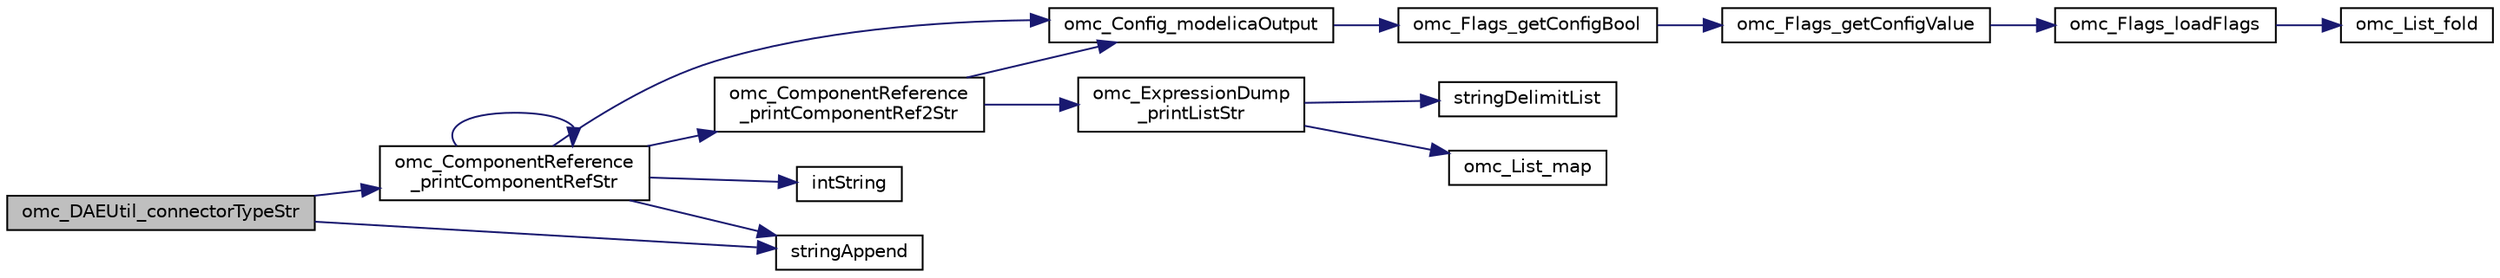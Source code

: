 digraph "omc_DAEUtil_connectorTypeStr"
{
  edge [fontname="Helvetica",fontsize="10",labelfontname="Helvetica",labelfontsize="10"];
  node [fontname="Helvetica",fontsize="10",shape=record];
  rankdir="LR";
  Node546 [label="omc_DAEUtil_connectorTypeStr",height=0.2,width=0.4,color="black", fillcolor="grey75", style="filled", fontcolor="black"];
  Node546 -> Node547 [color="midnightblue",fontsize="10",style="solid",fontname="Helvetica"];
  Node547 [label="omc_ComponentReference\l_printComponentRefStr",height=0.2,width=0.4,color="black", fillcolor="white", style="filled",URL="$d9/d14/_component_reference_8c.html#ad55924d78e0d18d1b2ba420131a7f489"];
  Node547 -> Node548 [color="midnightblue",fontsize="10",style="solid",fontname="Helvetica"];
  Node548 [label="omc_ComponentReference\l_printComponentRef2Str",height=0.2,width=0.4,color="black", fillcolor="white", style="filled",URL="$d9/d14/_component_reference_8c.html#a3b4ee994a40114638276f414aef5f436"];
  Node548 -> Node549 [color="midnightblue",fontsize="10",style="solid",fontname="Helvetica"];
  Node549 [label="omc_Config_modelicaOutput",height=0.2,width=0.4,color="black", fillcolor="white", style="filled",URL="$d1/d5c/_config_8c.html#a4284e37cd03c9c5a3fd200be81c3152d"];
  Node549 -> Node550 [color="midnightblue",fontsize="10",style="solid",fontname="Helvetica"];
  Node550 [label="omc_Flags_getConfigBool",height=0.2,width=0.4,color="black", fillcolor="white", style="filled",URL="$d3/db3/_flags_8c.html#abc3d84cf6e1cf18f0cec0f052e7c85d9"];
  Node550 -> Node551 [color="midnightblue",fontsize="10",style="solid",fontname="Helvetica"];
  Node551 [label="omc_Flags_getConfigValue",height=0.2,width=0.4,color="black", fillcolor="white", style="filled",URL="$d3/db3/_flags_8c.html#a96ba70d54b6662cf90933a207c0c6b8e"];
  Node551 -> Node552 [color="midnightblue",fontsize="10",style="solid",fontname="Helvetica"];
  Node552 [label="omc_Flags_loadFlags",height=0.2,width=0.4,color="black", fillcolor="white", style="filled",URL="$d3/db3/_flags_8c.html#a760d66f53b65ac257876ca0f6308f09f"];
  Node552 -> Node553 [color="midnightblue",fontsize="10",style="solid",fontname="Helvetica"];
  Node553 [label="omc_List_fold",height=0.2,width=0.4,color="black", fillcolor="white", style="filled",URL="$da/d72/_compiler_2boot_2build_2list_8c.html#a3ec1ee3a5ff53be9af368e290be09182"];
  Node548 -> Node554 [color="midnightblue",fontsize="10",style="solid",fontname="Helvetica"];
  Node554 [label="omc_ExpressionDump\l_printListStr",height=0.2,width=0.4,color="black", fillcolor="white", style="filled",URL="$d8/d16/_expression_dump_8c.html#ab0f49b2293eca0843549a3c91f34aa73"];
  Node554 -> Node555 [color="midnightblue",fontsize="10",style="solid",fontname="Helvetica"];
  Node555 [label="stringDelimitList",height=0.2,width=0.4,color="black", fillcolor="white", style="filled",URL="$d2/d57/build_2include_2omc_2c_2meta_2meta__modelica__builtin_8h.html#a6f570947bebe207c25a64ea25f5ca884"];
  Node554 -> Node556 [color="midnightblue",fontsize="10",style="solid",fontname="Helvetica"];
  Node556 [label="omc_List_map",height=0.2,width=0.4,color="black", fillcolor="white", style="filled",URL="$da/d72/_compiler_2boot_2build_2list_8c.html#a70628b2c3fb199a118f80777135940ee"];
  Node547 -> Node557 [color="midnightblue",fontsize="10",style="solid",fontname="Helvetica"];
  Node557 [label="stringAppend",height=0.2,width=0.4,color="black", fillcolor="white", style="filled",URL="$d7/deb/build_2include_2omc_2c_2util_2modelica__string_8c.html#a751007abc59e9ca7978f2af10a0c814f"];
  Node547 -> Node558 [color="midnightblue",fontsize="10",style="solid",fontname="Helvetica"];
  Node558 [label="intString",height=0.2,width=0.4,color="black", fillcolor="white", style="filled",URL="$d2/d57/build_2include_2omc_2c_2meta_2meta__modelica__builtin_8h.html#a751bf2360cb3df6de97811998890b7ea"];
  Node547 -> Node549 [color="midnightblue",fontsize="10",style="solid",fontname="Helvetica"];
  Node547 -> Node547 [color="midnightblue",fontsize="10",style="solid",fontname="Helvetica"];
  Node546 -> Node557 [color="midnightblue",fontsize="10",style="solid",fontname="Helvetica"];
}
